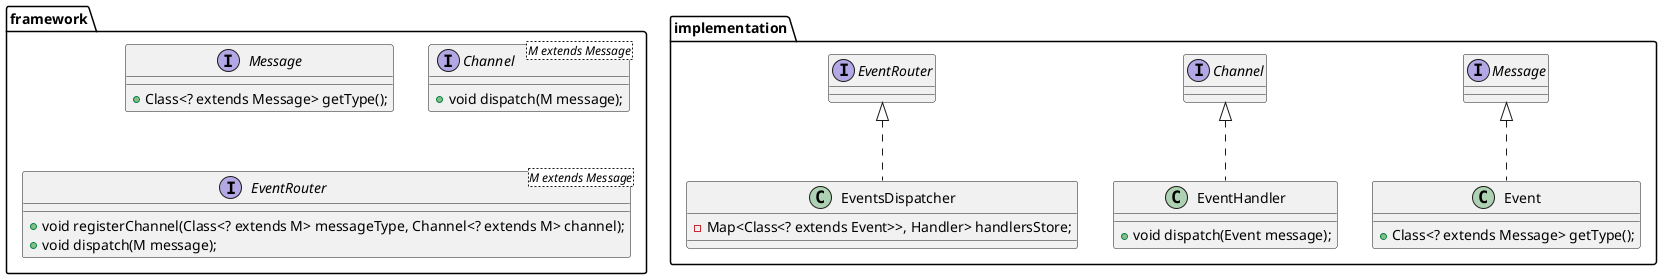 @startuml

package framework{

    interface Message{
        + Class<? extends Message> getType();
    }

    interface Channel<M extends Message> {
        + void dispatch(M message);
    }

    interface EventRouter<M extends Message> {
        + void registerChannel(Class<? extends M> messageType, Channel<? extends M> channel);
        + void dispatch(M message);
    }
}

package implementation{
    class Event implements Message {
        + Class<? extends Message> getType();
    }
    class EventHandler implements Channel {
            + void dispatch(Event message);
    }

    class EventsDispatcher implements EventRouter {
            - Map<Class<? extends Event>>, Handler> handlersStore;


    }


}
@enduml